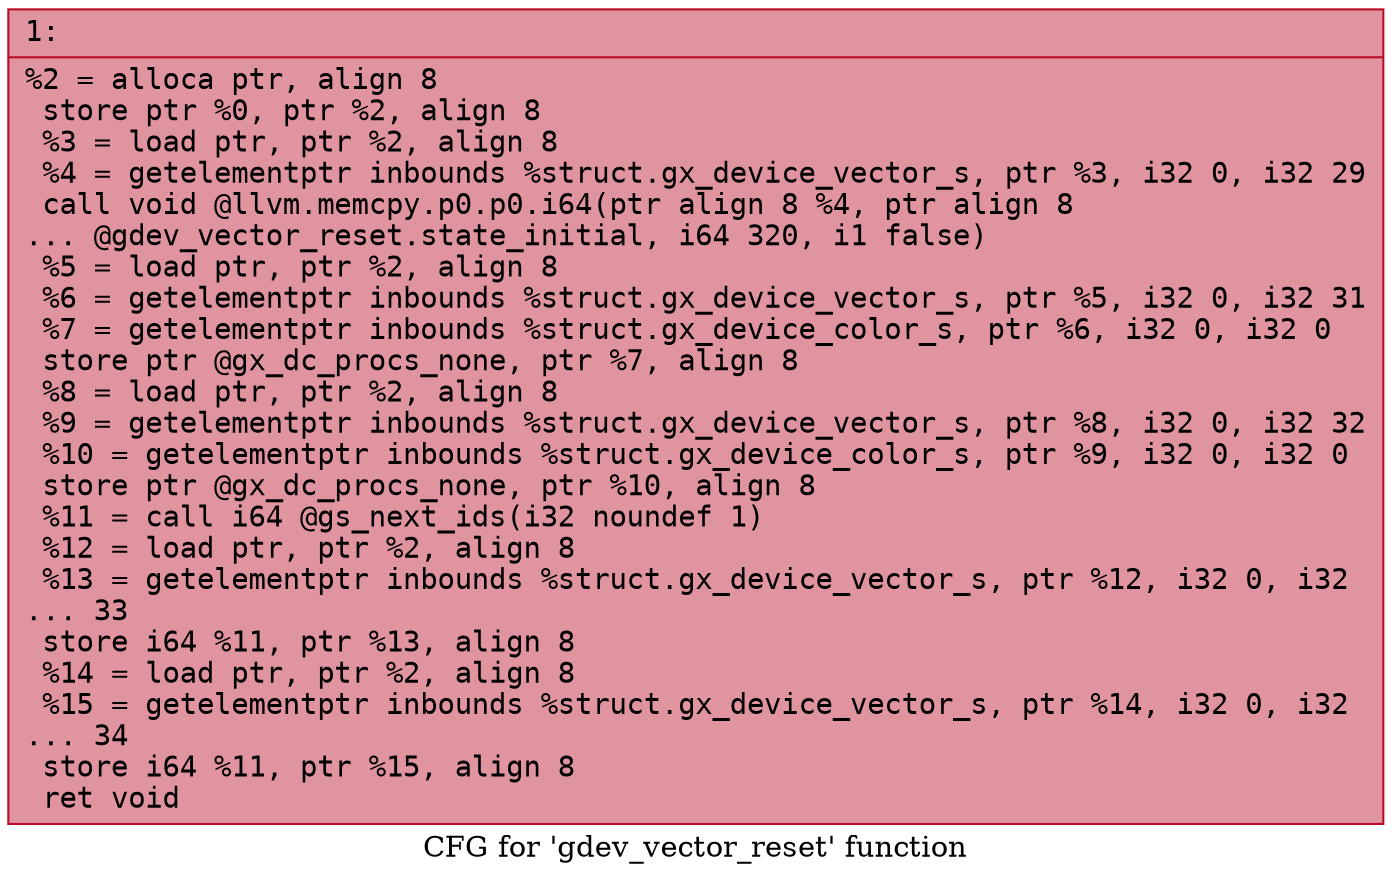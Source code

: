 digraph "CFG for 'gdev_vector_reset' function" {
	label="CFG for 'gdev_vector_reset' function";

	Node0x6000009d3160 [shape=record,color="#b70d28ff", style=filled, fillcolor="#b70d2870" fontname="Courier",label="{1:\l|  %2 = alloca ptr, align 8\l  store ptr %0, ptr %2, align 8\l  %3 = load ptr, ptr %2, align 8\l  %4 = getelementptr inbounds %struct.gx_device_vector_s, ptr %3, i32 0, i32 29\l  call void @llvm.memcpy.p0.p0.i64(ptr align 8 %4, ptr align 8\l... @gdev_vector_reset.state_initial, i64 320, i1 false)\l  %5 = load ptr, ptr %2, align 8\l  %6 = getelementptr inbounds %struct.gx_device_vector_s, ptr %5, i32 0, i32 31\l  %7 = getelementptr inbounds %struct.gx_device_color_s, ptr %6, i32 0, i32 0\l  store ptr @gx_dc_procs_none, ptr %7, align 8\l  %8 = load ptr, ptr %2, align 8\l  %9 = getelementptr inbounds %struct.gx_device_vector_s, ptr %8, i32 0, i32 32\l  %10 = getelementptr inbounds %struct.gx_device_color_s, ptr %9, i32 0, i32 0\l  store ptr @gx_dc_procs_none, ptr %10, align 8\l  %11 = call i64 @gs_next_ids(i32 noundef 1)\l  %12 = load ptr, ptr %2, align 8\l  %13 = getelementptr inbounds %struct.gx_device_vector_s, ptr %12, i32 0, i32\l... 33\l  store i64 %11, ptr %13, align 8\l  %14 = load ptr, ptr %2, align 8\l  %15 = getelementptr inbounds %struct.gx_device_vector_s, ptr %14, i32 0, i32\l... 34\l  store i64 %11, ptr %15, align 8\l  ret void\l}"];
}
